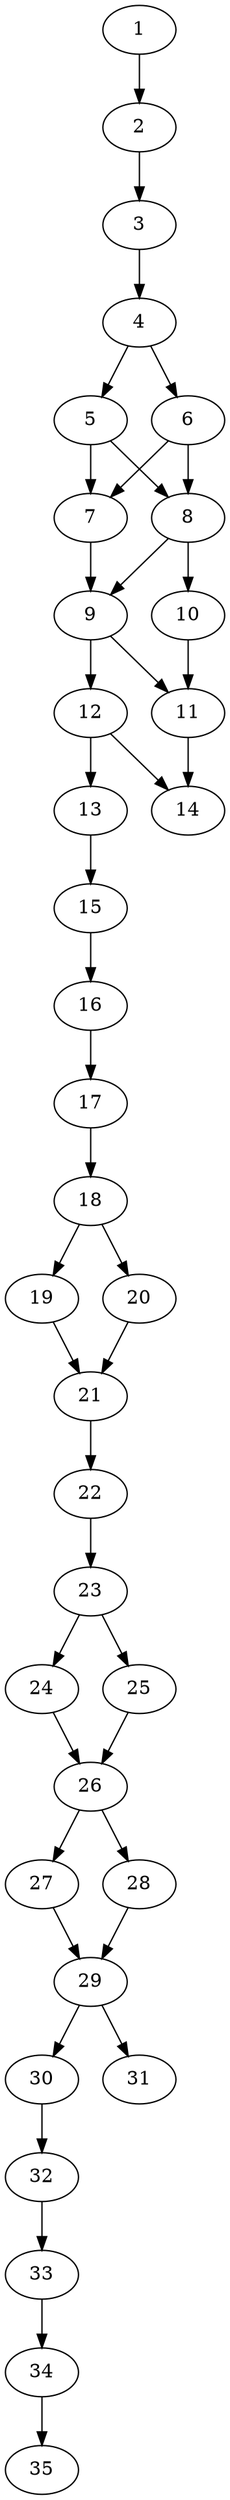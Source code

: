 // DAG automatically generated by daggen at Thu Oct  3 14:05:38 2019
// ./daggen --dot -n 35 --ccr 0.3 --fat 0.3 --regular 0.9 --density 0.9 --mindata 5242880 --maxdata 52428800 
digraph G {
  1 [size="165147307", alpha="0.08", expect_size="49544192"] 
  1 -> 2 [size ="49544192"]
  2 [size="60497920", alpha="0.15", expect_size="18149376"] 
  2 -> 3 [size ="18149376"]
  3 [size="101300907", alpha="0.19", expect_size="30390272"] 
  3 -> 4 [size ="30390272"]
  4 [size="101256533", alpha="0.17", expect_size="30376960"] 
  4 -> 5 [size ="30376960"]
  4 -> 6 [size ="30376960"]
  5 [size="90722987", alpha="0.19", expect_size="27216896"] 
  5 -> 7 [size ="27216896"]
  5 -> 8 [size ="27216896"]
  6 [size="107769173", alpha="0.01", expect_size="32330752"] 
  6 -> 7 [size ="32330752"]
  6 -> 8 [size ="32330752"]
  7 [size="56818347", alpha="0.05", expect_size="17045504"] 
  7 -> 9 [size ="17045504"]
  8 [size="79923200", alpha="0.12", expect_size="23976960"] 
  8 -> 9 [size ="23976960"]
  8 -> 10 [size ="23976960"]
  9 [size="59149653", alpha="0.08", expect_size="17744896"] 
  9 -> 11 [size ="17744896"]
  9 -> 12 [size ="17744896"]
  10 [size="129945600", alpha="0.18", expect_size="38983680"] 
  10 -> 11 [size ="38983680"]
  11 [size="66966187", alpha="0.06", expect_size="20089856"] 
  11 -> 14 [size ="20089856"]
  12 [size="133406720", alpha="0.12", expect_size="40022016"] 
  12 -> 13 [size ="40022016"]
  12 -> 14 [size ="40022016"]
  13 [size="95836160", alpha="0.19", expect_size="28750848"] 
  13 -> 15 [size ="28750848"]
  14 [size="87050240", alpha="0.20", expect_size="26115072"] 
  15 [size="64849920", alpha="0.14", expect_size="19454976"] 
  15 -> 16 [size ="19454976"]
  16 [size="53248000", alpha="0.15", expect_size="15974400"] 
  16 -> 17 [size ="15974400"]
  17 [size="58989227", alpha="0.05", expect_size="17696768"] 
  17 -> 18 [size ="17696768"]
  18 [size="96017067", alpha="0.12", expect_size="28805120"] 
  18 -> 19 [size ="28805120"]
  18 -> 20 [size ="28805120"]
  19 [size="33314133", alpha="0.20", expect_size="9994240"] 
  19 -> 21 [size ="9994240"]
  20 [size="94528853", alpha="0.12", expect_size="28358656"] 
  20 -> 21 [size ="28358656"]
  21 [size="76926293", alpha="0.04", expect_size="23077888"] 
  21 -> 22 [size ="23077888"]
  22 [size="126696107", alpha="0.01", expect_size="38008832"] 
  22 -> 23 [size ="38008832"]
  23 [size="61777920", alpha="0.08", expect_size="18533376"] 
  23 -> 24 [size ="18533376"]
  23 -> 25 [size ="18533376"]
  24 [size="53398187", alpha="0.06", expect_size="16019456"] 
  24 -> 26 [size ="16019456"]
  25 [size="50725547", alpha="0.14", expect_size="15217664"] 
  25 -> 26 [size ="15217664"]
  26 [size="163679573", alpha="0.13", expect_size="49103872"] 
  26 -> 27 [size ="49103872"]
  26 -> 28 [size ="49103872"]
  27 [size="126006613", alpha="0.17", expect_size="37801984"] 
  27 -> 29 [size ="37801984"]
  28 [size="165632000", alpha="0.09", expect_size="49689600"] 
  28 -> 29 [size ="49689600"]
  29 [size="102912000", alpha="0.06", expect_size="30873600"] 
  29 -> 30 [size ="30873600"]
  29 -> 31 [size ="30873600"]
  30 [size="101021013", alpha="0.17", expect_size="30306304"] 
  30 -> 32 [size ="30306304"]
  31 [size="40929280", alpha="0.15", expect_size="12278784"] 
  32 [size="70314667", alpha="0.08", expect_size="21094400"] 
  32 -> 33 [size ="21094400"]
  33 [size="74912427", alpha="0.10", expect_size="22473728"] 
  33 -> 34 [size ="22473728"]
  34 [size="138547200", alpha="0.01", expect_size="41564160"] 
  34 -> 35 [size ="41564160"]
  35 [size="30433280", alpha="0.19", expect_size="9129984"] 
}
